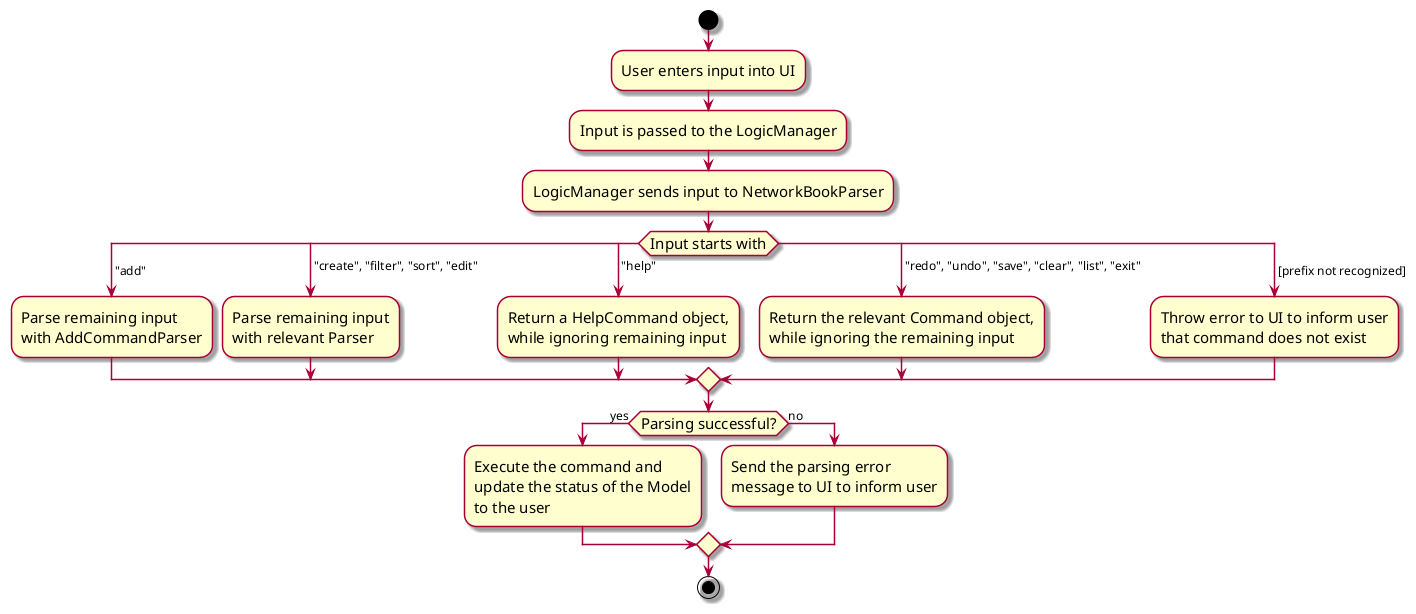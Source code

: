 @startuml
skin rose
skinparam ActivityFontSize 15
skinparam ArrowFontSize 12
start
:User enters input into UI;
:Input is passed to the LogicManager;
:LogicManager sends input to NetworkBookParser;

'Since the beta syntax does not support placing the condition outside the
'diamond we place it as the true branch instead.

switch (Input starts with)
case ( "add")
    :Parse remaining input
    with AddCommandParser;
case ( "create", "filter", "sort", "edit")
    :Parse remaining input
    with relevant Parser;
case ( "help")
    :Return a HelpCommand object,
    while ignoring remaining input;
case ( "redo", "undo", "save", "clear", "list", "exit")
    :Return the relevant Command object,
    while ignoring the remaining input;
case ( [prefix not recognized])
    :Throw error to UI to inform user
    that command does not exist;
endswitch

if (Parsing successful?) is (yes) then
  :Execute the command and
  update the status of the Model
  to the user;
else (no)
  :Send the parsing error
  message to UI to inform user;
endif
stop
@enduml
